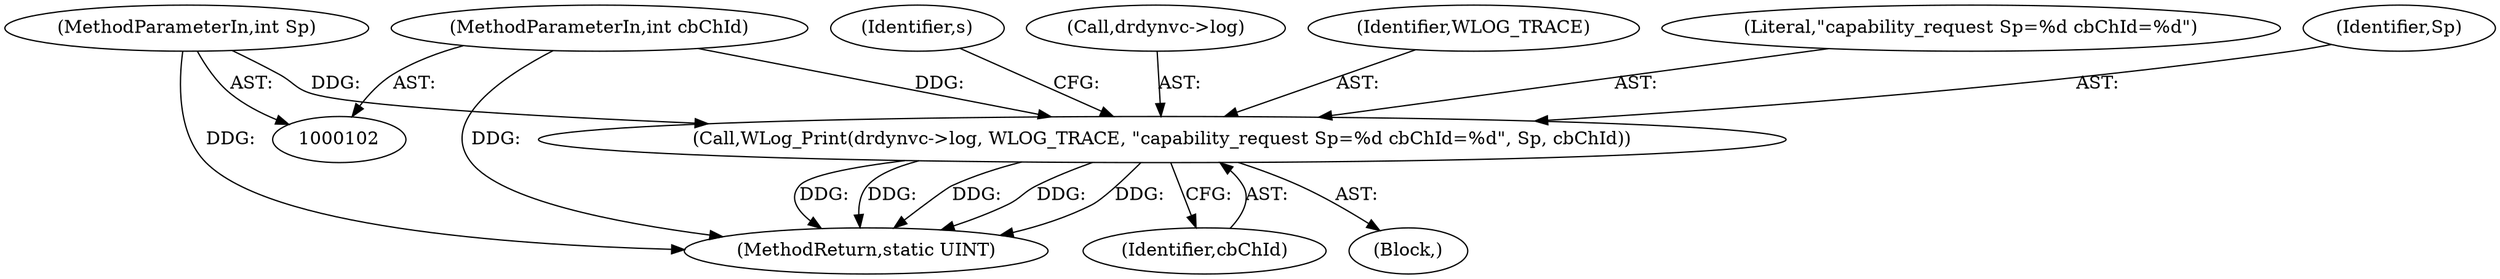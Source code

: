 digraph "0_FreeRDP_baee520e3dd9be6511c45a14c5f5e77784de1471_0@pointer" {
"1000121" [label="(Call,WLog_Print(drdynvc->log, WLOG_TRACE, \"capability_request Sp=%d cbChId=%d\", Sp, cbChId))"];
"1000104" [label="(MethodParameterIn,int Sp)"];
"1000105" [label="(MethodParameterIn,int cbChId)"];
"1000188" [label="(MethodReturn,static UINT)"];
"1000121" [label="(Call,WLog_Print(drdynvc->log, WLOG_TRACE, \"capability_request Sp=%d cbChId=%d\", Sp, cbChId))"];
"1000105" [label="(MethodParameterIn,int cbChId)"];
"1000128" [label="(Identifier,cbChId)"];
"1000122" [label="(Call,drdynvc->log)"];
"1000125" [label="(Identifier,WLOG_TRACE)"];
"1000126" [label="(Literal,\"capability_request Sp=%d cbChId=%d\")"];
"1000104" [label="(MethodParameterIn,int Sp)"];
"1000107" [label="(Block,)"];
"1000127" [label="(Identifier,Sp)"];
"1000130" [label="(Identifier,s)"];
"1000121" -> "1000107"  [label="AST: "];
"1000121" -> "1000128"  [label="CFG: "];
"1000122" -> "1000121"  [label="AST: "];
"1000125" -> "1000121"  [label="AST: "];
"1000126" -> "1000121"  [label="AST: "];
"1000127" -> "1000121"  [label="AST: "];
"1000128" -> "1000121"  [label="AST: "];
"1000130" -> "1000121"  [label="CFG: "];
"1000121" -> "1000188"  [label="DDG: "];
"1000121" -> "1000188"  [label="DDG: "];
"1000121" -> "1000188"  [label="DDG: "];
"1000121" -> "1000188"  [label="DDG: "];
"1000121" -> "1000188"  [label="DDG: "];
"1000104" -> "1000121"  [label="DDG: "];
"1000105" -> "1000121"  [label="DDG: "];
"1000104" -> "1000102"  [label="AST: "];
"1000104" -> "1000188"  [label="DDG: "];
"1000105" -> "1000102"  [label="AST: "];
"1000105" -> "1000188"  [label="DDG: "];
}
